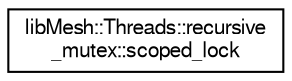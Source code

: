 digraph "Graphical Class Hierarchy"
{
  edge [fontname="FreeSans",fontsize="10",labelfontname="FreeSans",labelfontsize="10"];
  node [fontname="FreeSans",fontsize="10",shape=record];
  rankdir="LR";
  Node1 [label="libMesh::Threads::recursive\l_mutex::scoped_lock",height=0.2,width=0.4,color="black", fillcolor="white", style="filled",URL="$classlibMesh_1_1Threads_1_1recursive__mutex_1_1scoped__lock.html"];
}
